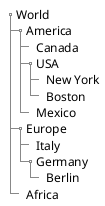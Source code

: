 {
  "sha1": "rbb71n9ttoj9abwa8fydksy4hecc3cv",
  "insertion": {
    "when": "2024-06-04T17:28:43.533Z",
    "user": "plantuml@gmail.com"
  }
}
@startsalt
{
{T
 +World
 ++America
 +++Canada
 +++USA
 ++++New York
 ++++Boston
 +++Mexico
 ++Europe
 +++Italy
 +++Germany
 ++++Berlin
 ++Africa
}
}
@endsalt
